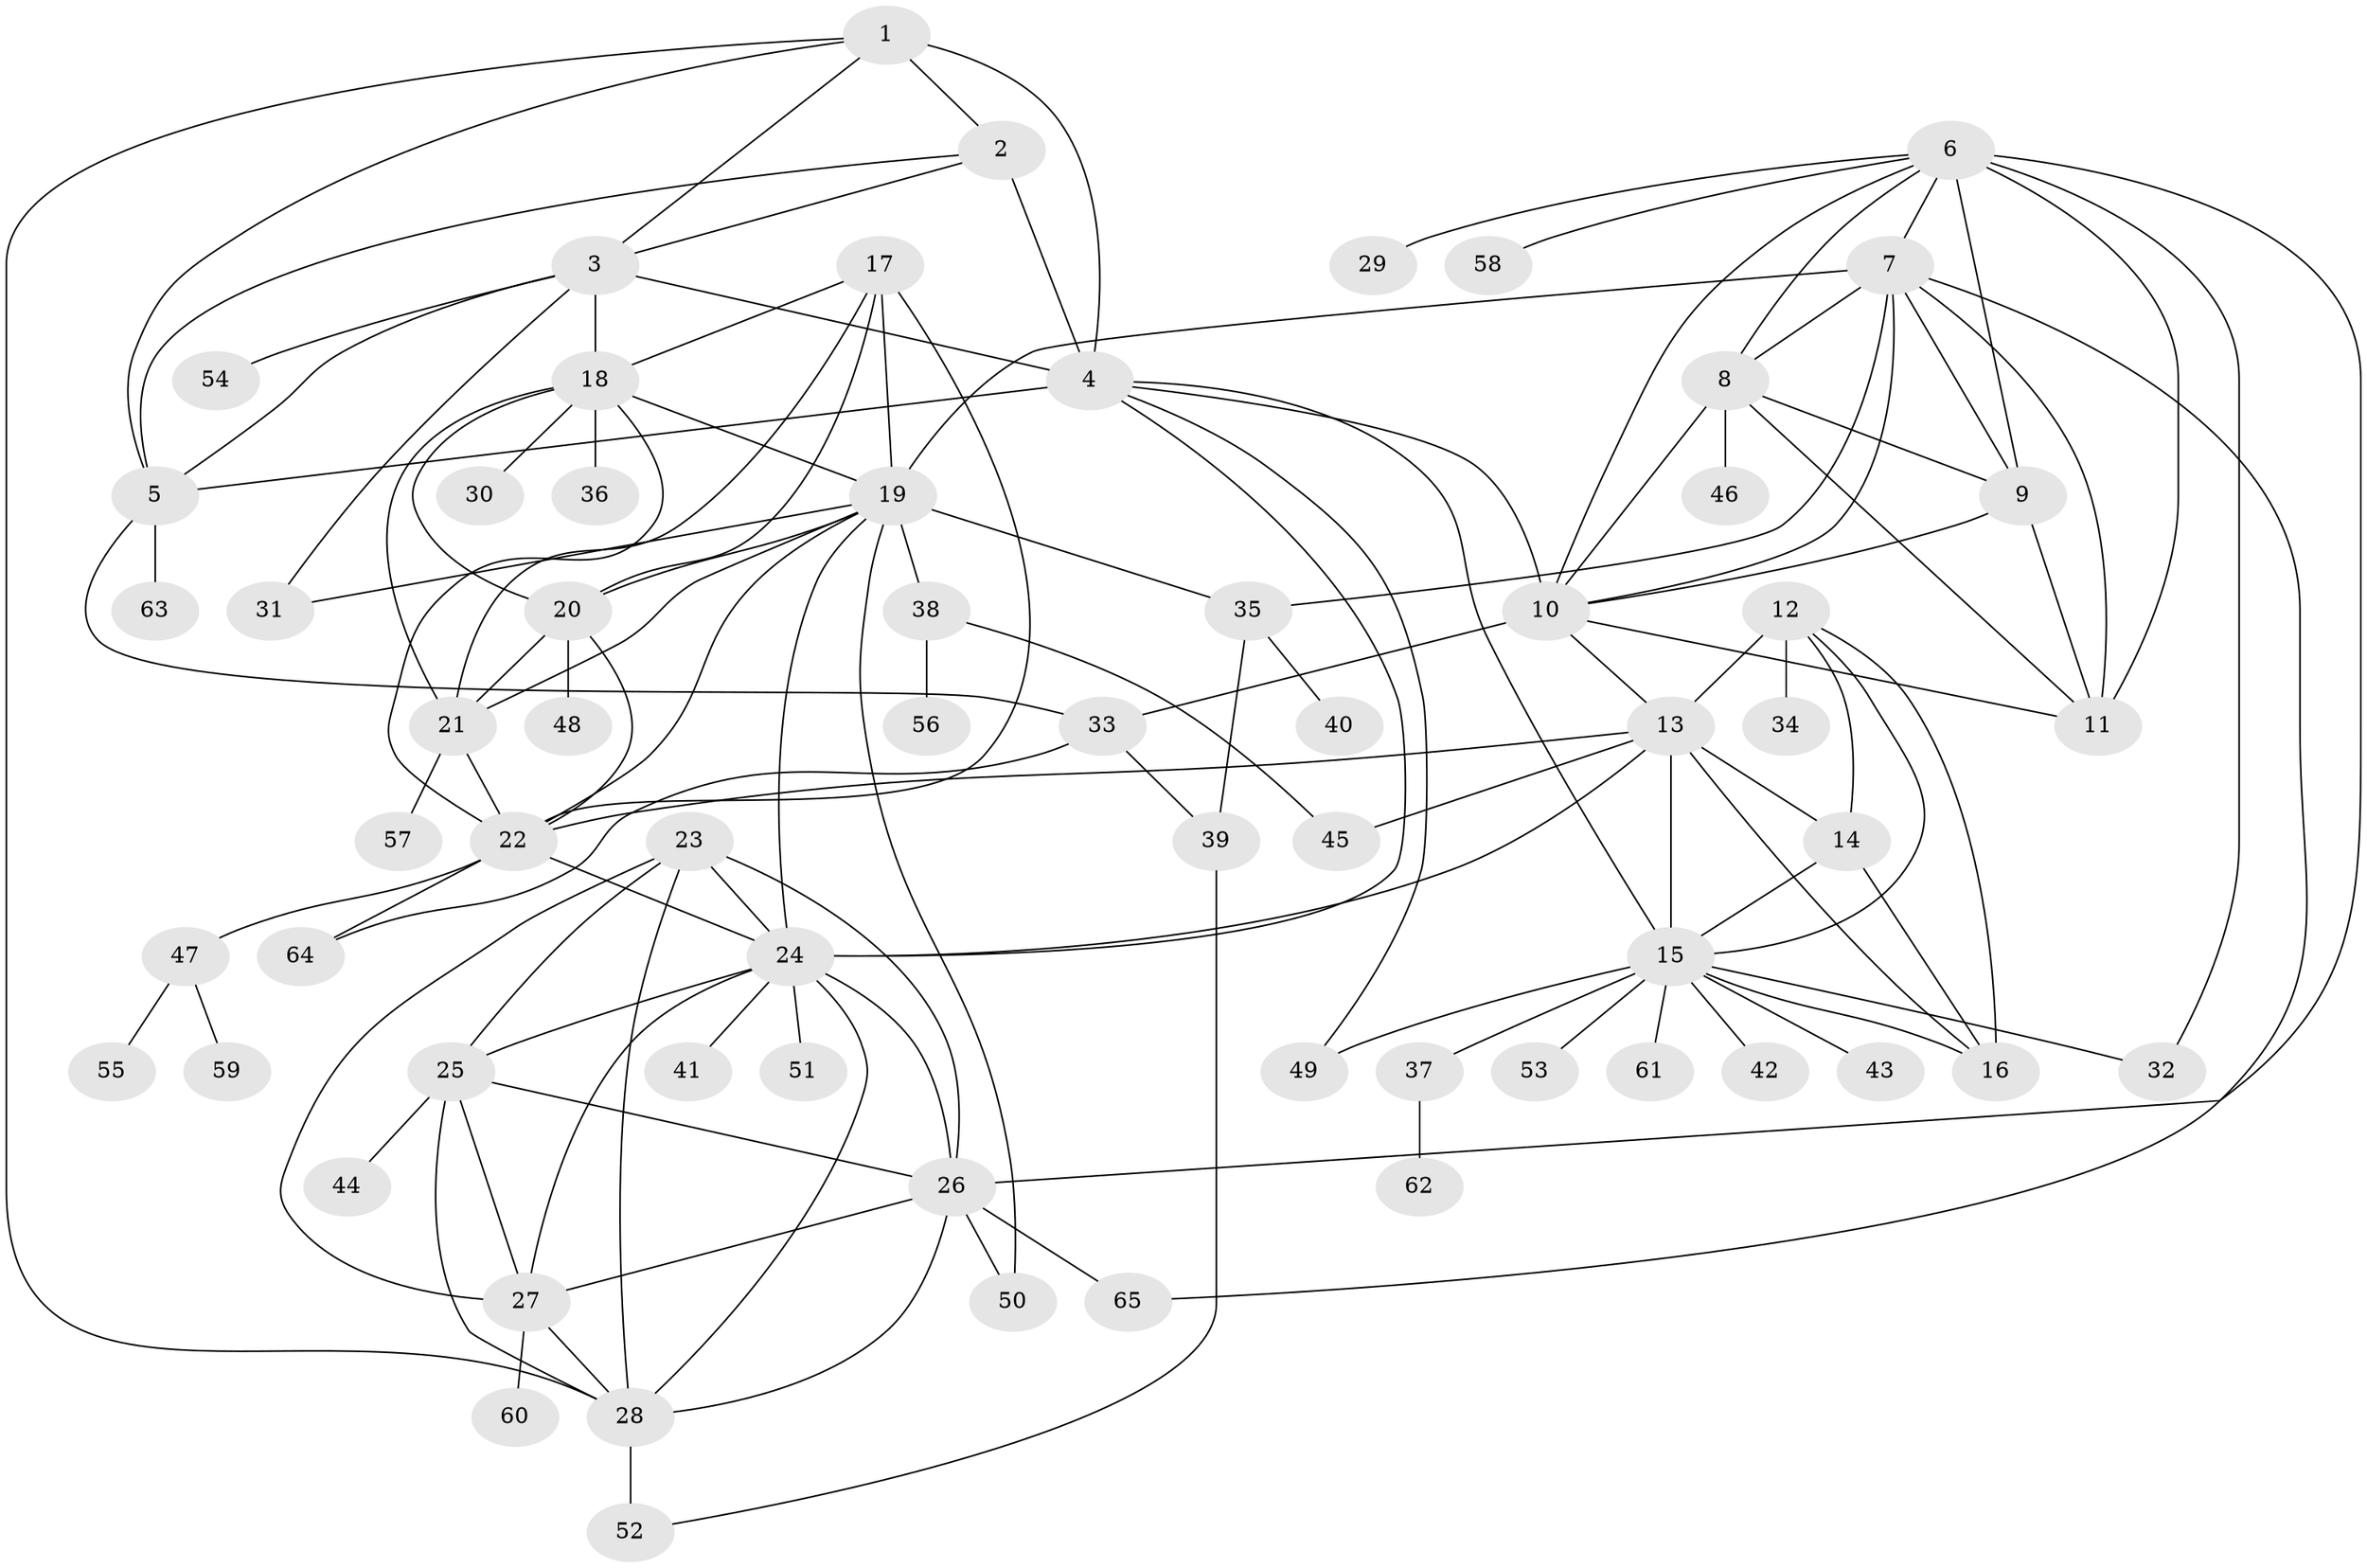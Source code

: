// original degree distribution, {7: 0.06201550387596899, 9: 0.046511627906976744, 10: 0.023255813953488372, 5: 0.015503875968992248, 8: 0.031007751937984496, 6: 0.031007751937984496, 15: 0.007751937984496124, 14: 0.007751937984496124, 11: 0.007751937984496124, 13: 0.007751937984496124, 2: 0.20155038759689922, 1: 0.5193798449612403, 3: 0.031007751937984496, 4: 0.007751937984496124}
// Generated by graph-tools (version 1.1) at 2025/52/03/04/25 22:52:24]
// undirected, 65 vertices, 125 edges
graph export_dot {
  node [color=gray90,style=filled];
  1;
  2;
  3;
  4;
  5;
  6;
  7;
  8;
  9;
  10;
  11;
  12;
  13;
  14;
  15;
  16;
  17;
  18;
  19;
  20;
  21;
  22;
  23;
  24;
  25;
  26;
  27;
  28;
  29;
  30;
  31;
  32;
  33;
  34;
  35;
  36;
  37;
  38;
  39;
  40;
  41;
  42;
  43;
  44;
  45;
  46;
  47;
  48;
  49;
  50;
  51;
  52;
  53;
  54;
  55;
  56;
  57;
  58;
  59;
  60;
  61;
  62;
  63;
  64;
  65;
  1 -- 2 [weight=1.0];
  1 -- 3 [weight=1.0];
  1 -- 4 [weight=2.0];
  1 -- 5 [weight=1.0];
  1 -- 28 [weight=1.0];
  2 -- 3 [weight=1.0];
  2 -- 4 [weight=5.0];
  2 -- 5 [weight=1.0];
  3 -- 4 [weight=2.0];
  3 -- 5 [weight=1.0];
  3 -- 18 [weight=1.0];
  3 -- 31 [weight=2.0];
  3 -- 54 [weight=1.0];
  4 -- 5 [weight=2.0];
  4 -- 10 [weight=1.0];
  4 -- 15 [weight=1.0];
  4 -- 24 [weight=1.0];
  4 -- 49 [weight=1.0];
  5 -- 33 [weight=1.0];
  5 -- 63 [weight=1.0];
  6 -- 7 [weight=1.0];
  6 -- 8 [weight=1.0];
  6 -- 9 [weight=1.0];
  6 -- 10 [weight=1.0];
  6 -- 11 [weight=2.0];
  6 -- 26 [weight=1.0];
  6 -- 29 [weight=1.0];
  6 -- 32 [weight=1.0];
  6 -- 58 [weight=1.0];
  7 -- 8 [weight=1.0];
  7 -- 9 [weight=1.0];
  7 -- 10 [weight=1.0];
  7 -- 11 [weight=1.0];
  7 -- 19 [weight=1.0];
  7 -- 35 [weight=1.0];
  7 -- 65 [weight=1.0];
  8 -- 9 [weight=1.0];
  8 -- 10 [weight=1.0];
  8 -- 11 [weight=1.0];
  8 -- 46 [weight=1.0];
  9 -- 10 [weight=1.0];
  9 -- 11 [weight=1.0];
  10 -- 11 [weight=1.0];
  10 -- 13 [weight=1.0];
  10 -- 33 [weight=7.0];
  12 -- 13 [weight=2.0];
  12 -- 14 [weight=1.0];
  12 -- 15 [weight=1.0];
  12 -- 16 [weight=1.0];
  12 -- 34 [weight=1.0];
  13 -- 14 [weight=3.0];
  13 -- 15 [weight=2.0];
  13 -- 16 [weight=2.0];
  13 -- 22 [weight=1.0];
  13 -- 24 [weight=1.0];
  13 -- 45 [weight=1.0];
  14 -- 15 [weight=1.0];
  14 -- 16 [weight=1.0];
  15 -- 16 [weight=1.0];
  15 -- 32 [weight=1.0];
  15 -- 37 [weight=1.0];
  15 -- 42 [weight=1.0];
  15 -- 43 [weight=1.0];
  15 -- 49 [weight=1.0];
  15 -- 53 [weight=1.0];
  15 -- 61 [weight=1.0];
  17 -- 18 [weight=1.0];
  17 -- 19 [weight=4.0];
  17 -- 20 [weight=1.0];
  17 -- 21 [weight=1.0];
  17 -- 22 [weight=1.0];
  18 -- 19 [weight=1.0];
  18 -- 20 [weight=1.0];
  18 -- 21 [weight=1.0];
  18 -- 22 [weight=1.0];
  18 -- 30 [weight=1.0];
  18 -- 36 [weight=3.0];
  19 -- 20 [weight=1.0];
  19 -- 21 [weight=1.0];
  19 -- 22 [weight=1.0];
  19 -- 24 [weight=1.0];
  19 -- 31 [weight=1.0];
  19 -- 35 [weight=1.0];
  19 -- 38 [weight=1.0];
  19 -- 50 [weight=1.0];
  20 -- 21 [weight=1.0];
  20 -- 22 [weight=1.0];
  20 -- 48 [weight=2.0];
  21 -- 22 [weight=1.0];
  21 -- 57 [weight=2.0];
  22 -- 24 [weight=1.0];
  22 -- 47 [weight=1.0];
  22 -- 64 [weight=1.0];
  23 -- 24 [weight=1.0];
  23 -- 25 [weight=1.0];
  23 -- 26 [weight=1.0];
  23 -- 27 [weight=1.0];
  23 -- 28 [weight=1.0];
  24 -- 25 [weight=1.0];
  24 -- 26 [weight=1.0];
  24 -- 27 [weight=1.0];
  24 -- 28 [weight=1.0];
  24 -- 41 [weight=1.0];
  24 -- 51 [weight=2.0];
  25 -- 26 [weight=3.0];
  25 -- 27 [weight=1.0];
  25 -- 28 [weight=1.0];
  25 -- 44 [weight=1.0];
  26 -- 27 [weight=1.0];
  26 -- 28 [weight=1.0];
  26 -- 50 [weight=1.0];
  26 -- 65 [weight=1.0];
  27 -- 28 [weight=1.0];
  27 -- 60 [weight=1.0];
  28 -- 52 [weight=2.0];
  33 -- 39 [weight=1.0];
  33 -- 64 [weight=1.0];
  35 -- 39 [weight=1.0];
  35 -- 40 [weight=1.0];
  37 -- 62 [weight=1.0];
  38 -- 45 [weight=1.0];
  38 -- 56 [weight=1.0];
  39 -- 52 [weight=1.0];
  47 -- 55 [weight=1.0];
  47 -- 59 [weight=1.0];
}
